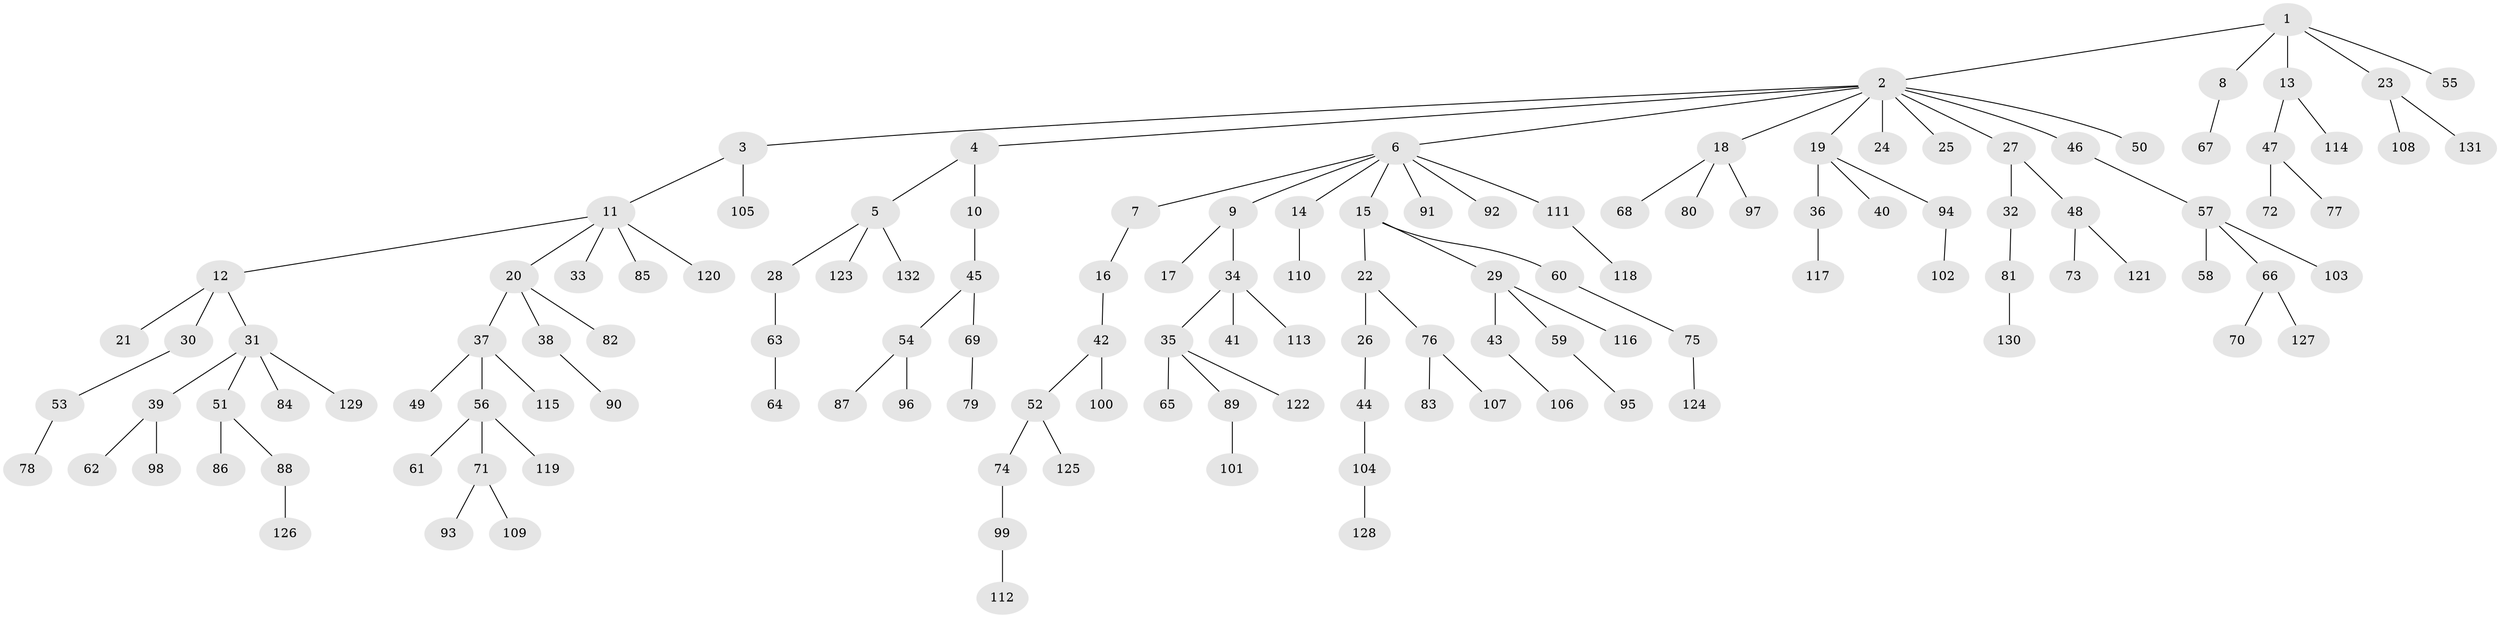 // coarse degree distribution, {5: 0.043478260869565216, 13: 0.010869565217391304, 2: 0.21739130434782608, 3: 0.14130434782608695, 9: 0.010869565217391304, 1: 0.5543478260869565, 6: 0.010869565217391304, 4: 0.010869565217391304}
// Generated by graph-tools (version 1.1) at 2025/24/03/03/25 07:24:08]
// undirected, 132 vertices, 131 edges
graph export_dot {
graph [start="1"]
  node [color=gray90,style=filled];
  1;
  2;
  3;
  4;
  5;
  6;
  7;
  8;
  9;
  10;
  11;
  12;
  13;
  14;
  15;
  16;
  17;
  18;
  19;
  20;
  21;
  22;
  23;
  24;
  25;
  26;
  27;
  28;
  29;
  30;
  31;
  32;
  33;
  34;
  35;
  36;
  37;
  38;
  39;
  40;
  41;
  42;
  43;
  44;
  45;
  46;
  47;
  48;
  49;
  50;
  51;
  52;
  53;
  54;
  55;
  56;
  57;
  58;
  59;
  60;
  61;
  62;
  63;
  64;
  65;
  66;
  67;
  68;
  69;
  70;
  71;
  72;
  73;
  74;
  75;
  76;
  77;
  78;
  79;
  80;
  81;
  82;
  83;
  84;
  85;
  86;
  87;
  88;
  89;
  90;
  91;
  92;
  93;
  94;
  95;
  96;
  97;
  98;
  99;
  100;
  101;
  102;
  103;
  104;
  105;
  106;
  107;
  108;
  109;
  110;
  111;
  112;
  113;
  114;
  115;
  116;
  117;
  118;
  119;
  120;
  121;
  122;
  123;
  124;
  125;
  126;
  127;
  128;
  129;
  130;
  131;
  132;
  1 -- 2;
  1 -- 8;
  1 -- 13;
  1 -- 23;
  1 -- 55;
  2 -- 3;
  2 -- 4;
  2 -- 6;
  2 -- 18;
  2 -- 19;
  2 -- 24;
  2 -- 25;
  2 -- 27;
  2 -- 46;
  2 -- 50;
  3 -- 11;
  3 -- 105;
  4 -- 5;
  4 -- 10;
  5 -- 28;
  5 -- 123;
  5 -- 132;
  6 -- 7;
  6 -- 9;
  6 -- 14;
  6 -- 15;
  6 -- 91;
  6 -- 92;
  6 -- 111;
  7 -- 16;
  8 -- 67;
  9 -- 17;
  9 -- 34;
  10 -- 45;
  11 -- 12;
  11 -- 20;
  11 -- 33;
  11 -- 85;
  11 -- 120;
  12 -- 21;
  12 -- 30;
  12 -- 31;
  13 -- 47;
  13 -- 114;
  14 -- 110;
  15 -- 22;
  15 -- 29;
  15 -- 60;
  16 -- 42;
  18 -- 68;
  18 -- 80;
  18 -- 97;
  19 -- 36;
  19 -- 40;
  19 -- 94;
  20 -- 37;
  20 -- 38;
  20 -- 82;
  22 -- 26;
  22 -- 76;
  23 -- 108;
  23 -- 131;
  26 -- 44;
  27 -- 32;
  27 -- 48;
  28 -- 63;
  29 -- 43;
  29 -- 59;
  29 -- 116;
  30 -- 53;
  31 -- 39;
  31 -- 51;
  31 -- 84;
  31 -- 129;
  32 -- 81;
  34 -- 35;
  34 -- 41;
  34 -- 113;
  35 -- 65;
  35 -- 89;
  35 -- 122;
  36 -- 117;
  37 -- 49;
  37 -- 56;
  37 -- 115;
  38 -- 90;
  39 -- 62;
  39 -- 98;
  42 -- 52;
  42 -- 100;
  43 -- 106;
  44 -- 104;
  45 -- 54;
  45 -- 69;
  46 -- 57;
  47 -- 72;
  47 -- 77;
  48 -- 73;
  48 -- 121;
  51 -- 86;
  51 -- 88;
  52 -- 74;
  52 -- 125;
  53 -- 78;
  54 -- 87;
  54 -- 96;
  56 -- 61;
  56 -- 71;
  56 -- 119;
  57 -- 58;
  57 -- 66;
  57 -- 103;
  59 -- 95;
  60 -- 75;
  63 -- 64;
  66 -- 70;
  66 -- 127;
  69 -- 79;
  71 -- 93;
  71 -- 109;
  74 -- 99;
  75 -- 124;
  76 -- 83;
  76 -- 107;
  81 -- 130;
  88 -- 126;
  89 -- 101;
  94 -- 102;
  99 -- 112;
  104 -- 128;
  111 -- 118;
}
